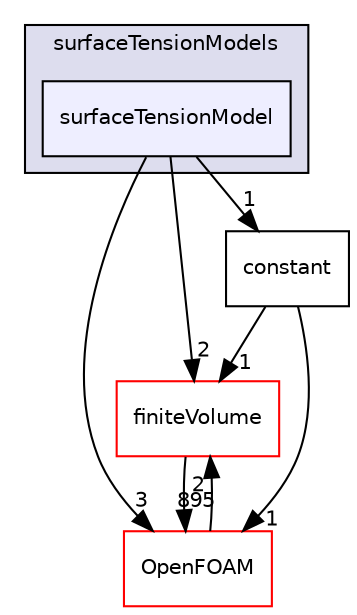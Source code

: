 digraph "src/transportModels/interfaceProperties/surfaceTensionModels/surfaceTensionModel" {
  bgcolor=transparent;
  compound=true
  node [ fontsize="10", fontname="Helvetica"];
  edge [ labelfontsize="10", labelfontname="Helvetica"];
  subgraph clusterdir_dc92906025d300e07c2d328d2da6891d {
    graph [ bgcolor="#ddddee", pencolor="black", label="surfaceTensionModels" fontname="Helvetica", fontsize="10", URL="dir_dc92906025d300e07c2d328d2da6891d.html"]
  dir_771ded963c2b75e01278572526a12f49 [shape=box, label="surfaceTensionModel", style="filled", fillcolor="#eeeeff", pencolor="black", URL="dir_771ded963c2b75e01278572526a12f49.html"];
  }
  dir_9bd15774b555cf7259a6fa18f99fe99b [shape=box label="finiteVolume" color="red" URL="dir_9bd15774b555cf7259a6fa18f99fe99b.html"];
  dir_c5473ff19b20e6ec4dfe5c310b3778a8 [shape=box label="OpenFOAM" color="red" URL="dir_c5473ff19b20e6ec4dfe5c310b3778a8.html"];
  dir_8888a23d3d0cfdf0488b89bf0ff98a9a [shape=box label="constant" URL="dir_8888a23d3d0cfdf0488b89bf0ff98a9a.html"];
  dir_9bd15774b555cf7259a6fa18f99fe99b->dir_c5473ff19b20e6ec4dfe5c310b3778a8 [headlabel="895", labeldistance=1.5 headhref="dir_000814_002151.html"];
  dir_771ded963c2b75e01278572526a12f49->dir_9bd15774b555cf7259a6fa18f99fe99b [headlabel="2", labeldistance=1.5 headhref="dir_003067_000814.html"];
  dir_771ded963c2b75e01278572526a12f49->dir_c5473ff19b20e6ec4dfe5c310b3778a8 [headlabel="3", labeldistance=1.5 headhref="dir_003067_002151.html"];
  dir_771ded963c2b75e01278572526a12f49->dir_8888a23d3d0cfdf0488b89bf0ff98a9a [headlabel="1", labeldistance=1.5 headhref="dir_003067_003966.html"];
  dir_c5473ff19b20e6ec4dfe5c310b3778a8->dir_9bd15774b555cf7259a6fa18f99fe99b [headlabel="2", labeldistance=1.5 headhref="dir_002151_000814.html"];
  dir_8888a23d3d0cfdf0488b89bf0ff98a9a->dir_9bd15774b555cf7259a6fa18f99fe99b [headlabel="1", labeldistance=1.5 headhref="dir_003966_000814.html"];
  dir_8888a23d3d0cfdf0488b89bf0ff98a9a->dir_c5473ff19b20e6ec4dfe5c310b3778a8 [headlabel="1", labeldistance=1.5 headhref="dir_003966_002151.html"];
}
